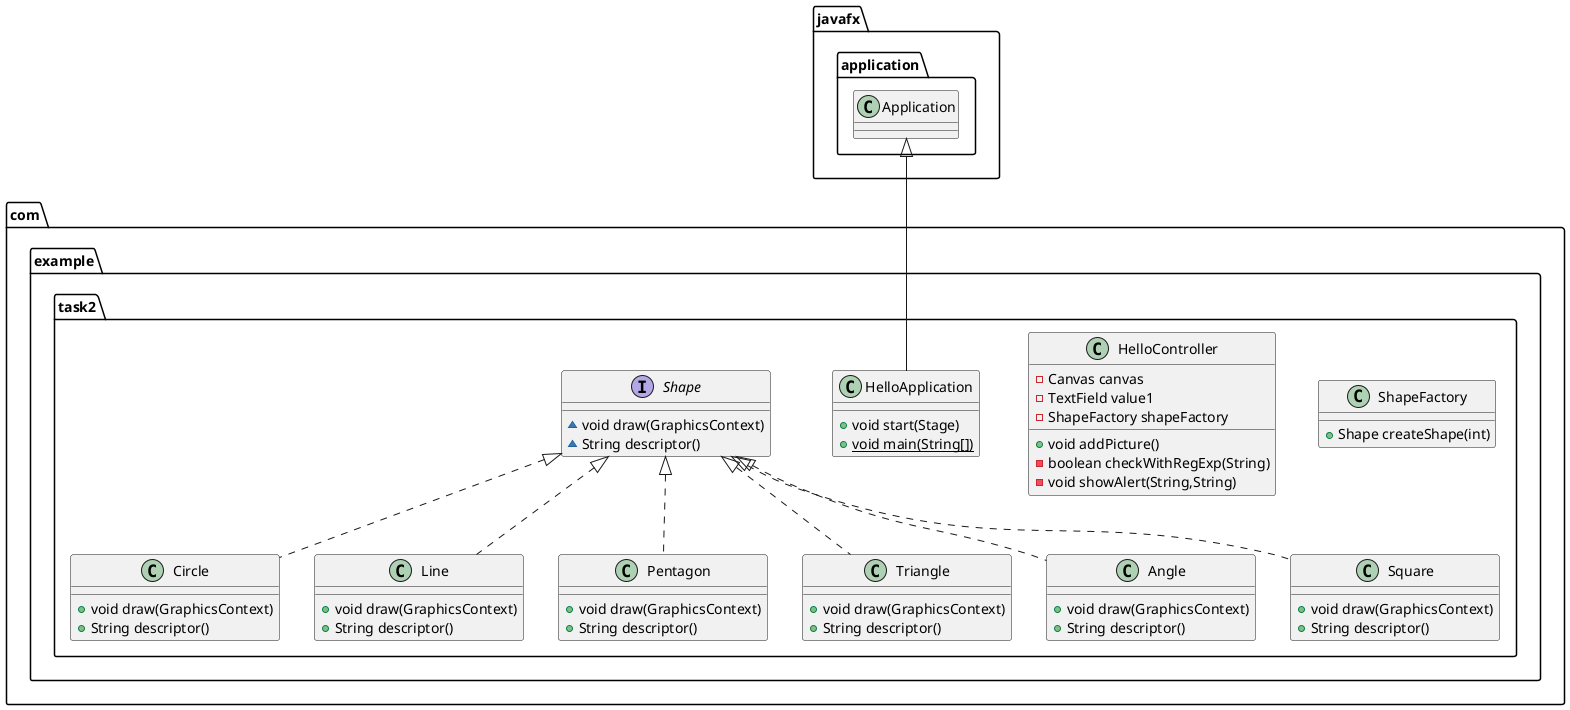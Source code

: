 @startuml
class com.example.task2.ShapeFactory {
+ Shape createShape(int)
}

class com.example.task2.Circle {
+ void draw(GraphicsContext)
+ String descriptor()
}

class com.example.task2.HelloController {
- Canvas canvas
- TextField value1
- ShapeFactory shapeFactory
+ void addPicture()
- boolean checkWithRegExp(String)
- void showAlert(String,String)
}


class com.example.task2.HelloApplication {
+ void start(Stage)
+ {static} void main(String[])
}

interface com.example.task2.Shape {
~ void draw(GraphicsContext)
~ String descriptor()
}

class com.example.task2.Line {
+ void draw(GraphicsContext)
+ String descriptor()
}

class com.example.task2.Pentagon {
+ void draw(GraphicsContext)
+ String descriptor()
}

class com.example.task2.Triangle {
+ void draw(GraphicsContext)
+ String descriptor()
}

class com.example.task2.Angle {
+ void draw(GraphicsContext)
+ String descriptor()
}

class com.example.task2.Square {
+ void draw(GraphicsContext)
+ String descriptor()
}



com.example.task2.Shape <|.. com.example.task2.Circle
javafx.application.Application <|-- com.example.task2.HelloApplication
com.example.task2.Shape <|.. com.example.task2.Line
com.example.task2.Shape <|.. com.example.task2.Pentagon
com.example.task2.Shape <|.. com.example.task2.Triangle
com.example.task2.Shape <|.. com.example.task2.Angle
com.example.task2.Shape <|.. com.example.task2.Square
@enduml